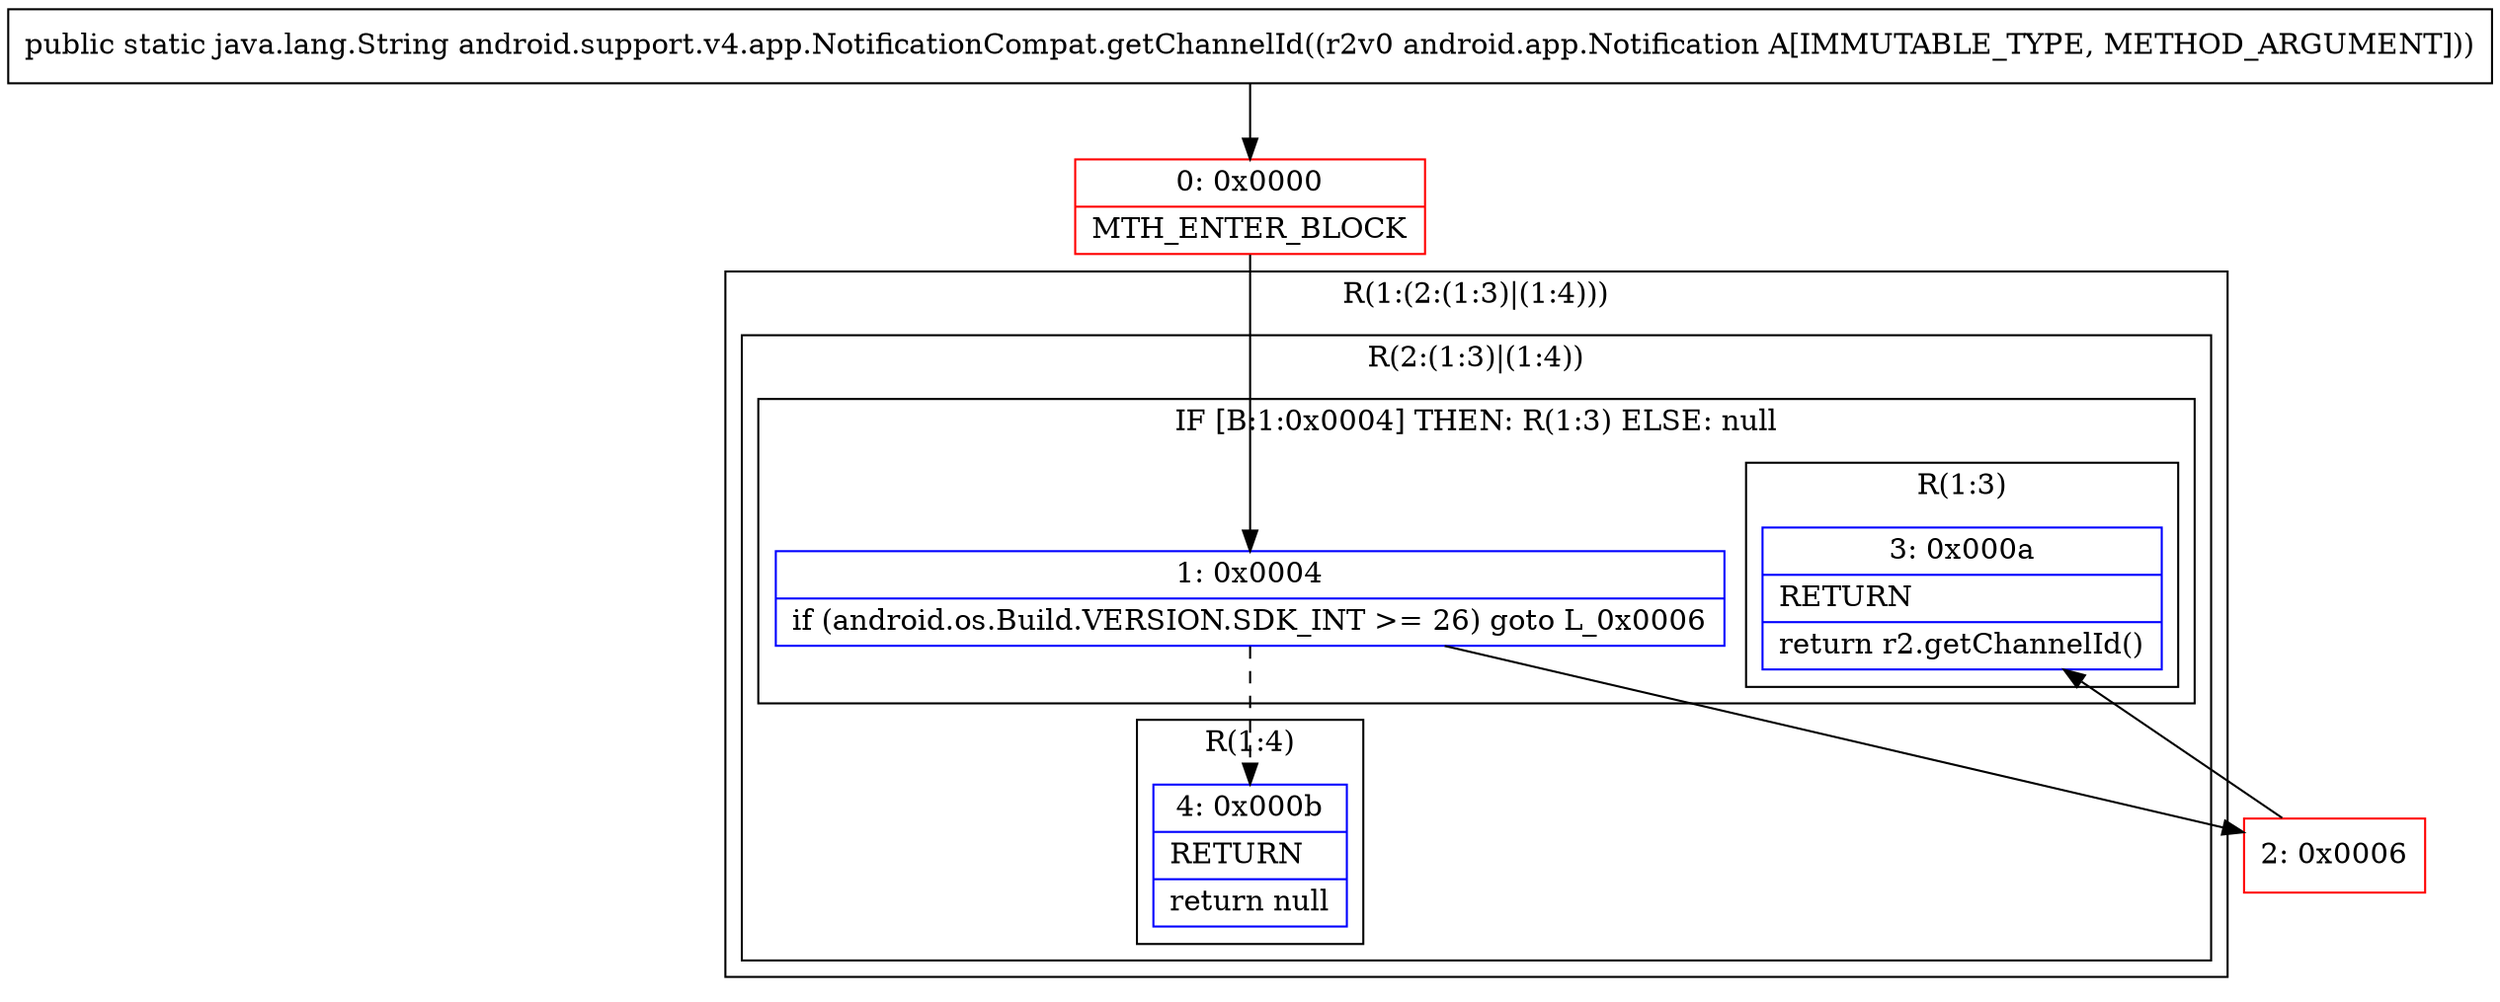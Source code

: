 digraph "CFG forandroid.support.v4.app.NotificationCompat.getChannelId(Landroid\/app\/Notification;)Ljava\/lang\/String;" {
subgraph cluster_Region_669018994 {
label = "R(1:(2:(1:3)|(1:4)))";
node [shape=record,color=blue];
subgraph cluster_Region_572624435 {
label = "R(2:(1:3)|(1:4))";
node [shape=record,color=blue];
subgraph cluster_IfRegion_238397698 {
label = "IF [B:1:0x0004] THEN: R(1:3) ELSE: null";
node [shape=record,color=blue];
Node_1 [shape=record,label="{1\:\ 0x0004|if (android.os.Build.VERSION.SDK_INT \>= 26) goto L_0x0006\l}"];
subgraph cluster_Region_1718448519 {
label = "R(1:3)";
node [shape=record,color=blue];
Node_3 [shape=record,label="{3\:\ 0x000a|RETURN\l|return r2.getChannelId()\l}"];
}
}
subgraph cluster_Region_1123167683 {
label = "R(1:4)";
node [shape=record,color=blue];
Node_4 [shape=record,label="{4\:\ 0x000b|RETURN\l|return null\l}"];
}
}
}
Node_0 [shape=record,color=red,label="{0\:\ 0x0000|MTH_ENTER_BLOCK\l}"];
Node_2 [shape=record,color=red,label="{2\:\ 0x0006}"];
MethodNode[shape=record,label="{public static java.lang.String android.support.v4.app.NotificationCompat.getChannelId((r2v0 android.app.Notification A[IMMUTABLE_TYPE, METHOD_ARGUMENT])) }"];
MethodNode -> Node_0;
Node_1 -> Node_2;
Node_1 -> Node_4[style=dashed];
Node_0 -> Node_1;
Node_2 -> Node_3;
}

